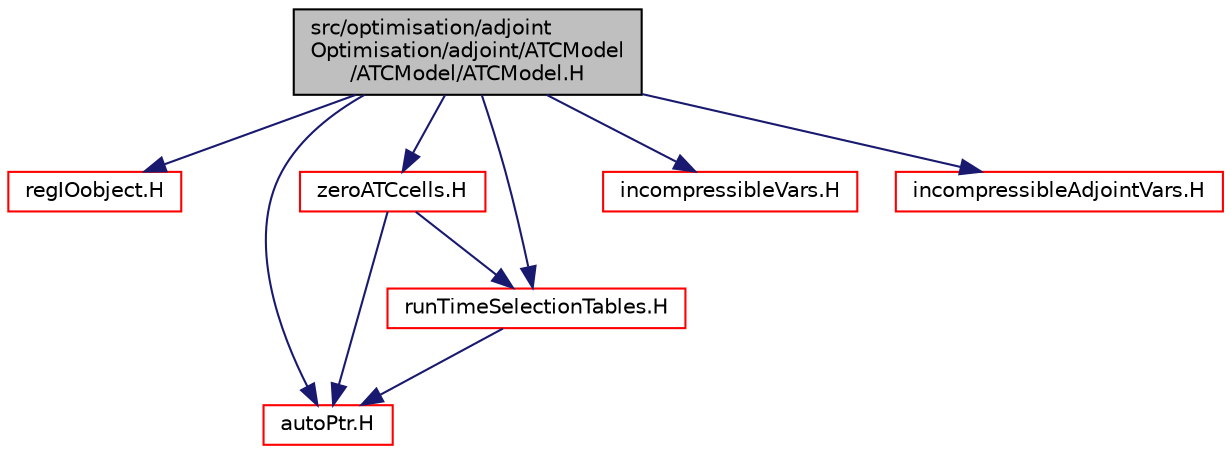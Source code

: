 digraph "src/optimisation/adjointOptimisation/adjoint/ATCModel/ATCModel/ATCModel.H"
{
  bgcolor="transparent";
  edge [fontname="Helvetica",fontsize="10",labelfontname="Helvetica",labelfontsize="10"];
  node [fontname="Helvetica",fontsize="10",shape=record];
  Node1 [label="src/optimisation/adjoint\lOptimisation/adjoint/ATCModel\l/ATCModel/ATCModel.H",height=0.2,width=0.4,color="black", fillcolor="grey75", style="filled" fontcolor="black"];
  Node1 -> Node2 [color="midnightblue",fontsize="10",style="solid",fontname="Helvetica"];
  Node2 [label="regIOobject.H",height=0.2,width=0.4,color="red",URL="$regIOobject_8H.html"];
  Node1 -> Node3 [color="midnightblue",fontsize="10",style="solid",fontname="Helvetica"];
  Node3 [label="autoPtr.H",height=0.2,width=0.4,color="red",URL="$autoPtr_8H.html"];
  Node1 -> Node4 [color="midnightblue",fontsize="10",style="solid",fontname="Helvetica"];
  Node4 [label="zeroATCcells.H",height=0.2,width=0.4,color="red",URL="$zeroATCcells_8H.html"];
  Node4 -> Node3 [color="midnightblue",fontsize="10",style="solid",fontname="Helvetica"];
  Node4 -> Node5 [color="midnightblue",fontsize="10",style="solid",fontname="Helvetica"];
  Node5 [label="runTimeSelectionTables.H",height=0.2,width=0.4,color="red",URL="$runTimeSelectionTables_8H.html",tooltip="Macros to ease declaration of run-time selection tables. "];
  Node5 -> Node3 [color="midnightblue",fontsize="10",style="solid",fontname="Helvetica"];
  Node1 -> Node6 [color="midnightblue",fontsize="10",style="solid",fontname="Helvetica"];
  Node6 [label="incompressibleVars.H",height=0.2,width=0.4,color="red",URL="$incompressibleVars_8H.html"];
  Node1 -> Node7 [color="midnightblue",fontsize="10",style="solid",fontname="Helvetica"];
  Node7 [label="incompressibleAdjointVars.H",height=0.2,width=0.4,color="red",URL="$incompressibleAdjointVars_8H.html"];
  Node1 -> Node5 [color="midnightblue",fontsize="10",style="solid",fontname="Helvetica"];
}
